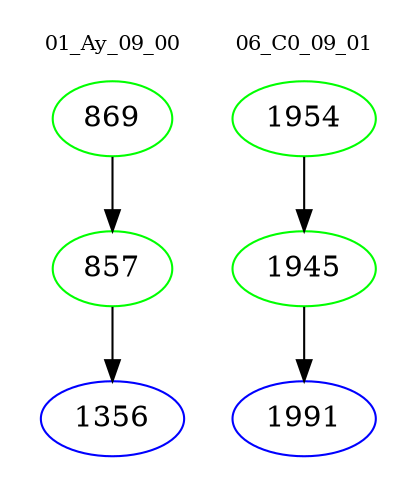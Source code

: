 digraph{
subgraph cluster_0 {
color = white
label = "01_Ay_09_00";
fontsize=10;
T0_869 [label="869", color="green"]
T0_869 -> T0_857 [color="black"]
T0_857 [label="857", color="green"]
T0_857 -> T0_1356 [color="black"]
T0_1356 [label="1356", color="blue"]
}
subgraph cluster_1 {
color = white
label = "06_C0_09_01";
fontsize=10;
T1_1954 [label="1954", color="green"]
T1_1954 -> T1_1945 [color="black"]
T1_1945 [label="1945", color="green"]
T1_1945 -> T1_1991 [color="black"]
T1_1991 [label="1991", color="blue"]
}
}
